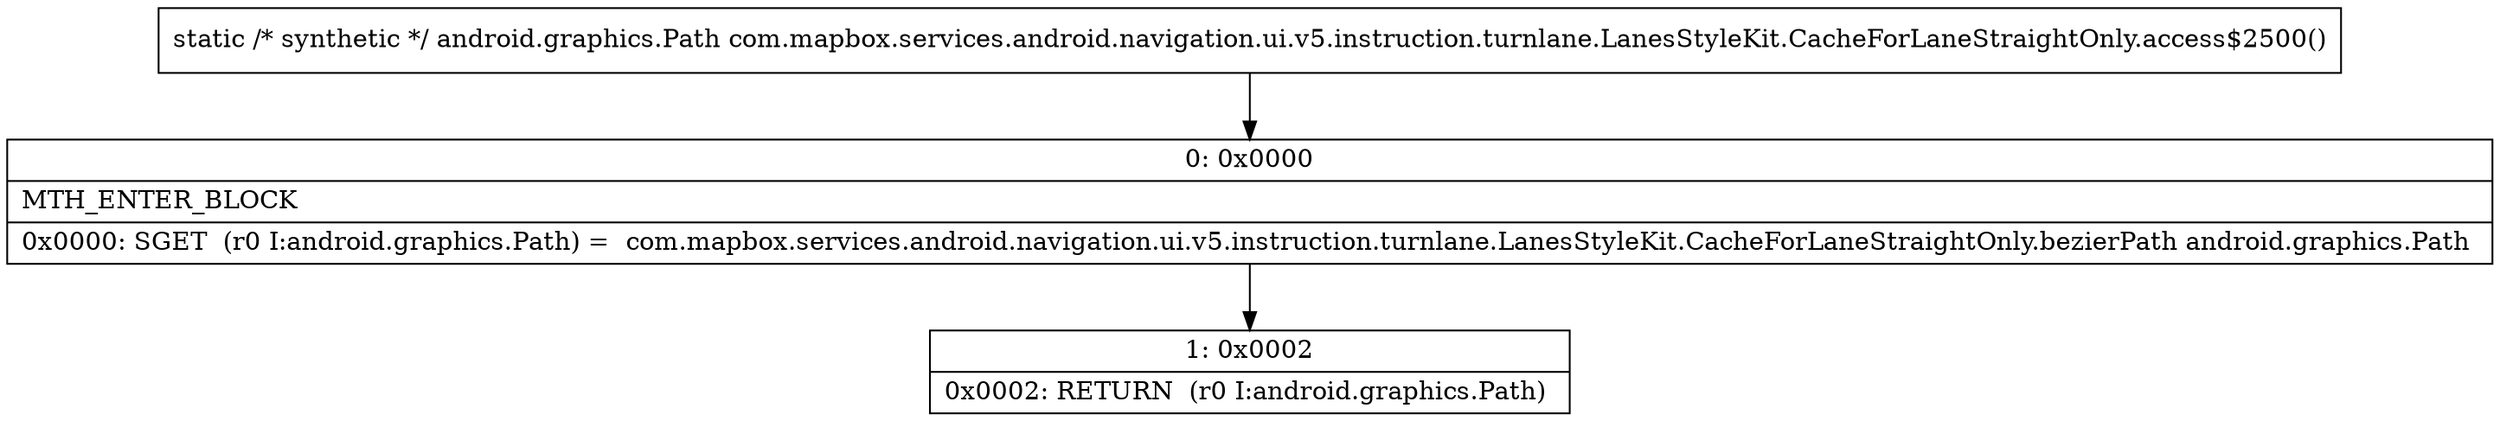 digraph "CFG forcom.mapbox.services.android.navigation.ui.v5.instruction.turnlane.LanesStyleKit.CacheForLaneStraightOnly.access$2500()Landroid\/graphics\/Path;" {
Node_0 [shape=record,label="{0\:\ 0x0000|MTH_ENTER_BLOCK\l|0x0000: SGET  (r0 I:android.graphics.Path) =  com.mapbox.services.android.navigation.ui.v5.instruction.turnlane.LanesStyleKit.CacheForLaneStraightOnly.bezierPath android.graphics.Path \l}"];
Node_1 [shape=record,label="{1\:\ 0x0002|0x0002: RETURN  (r0 I:android.graphics.Path) \l}"];
MethodNode[shape=record,label="{static \/* synthetic *\/ android.graphics.Path com.mapbox.services.android.navigation.ui.v5.instruction.turnlane.LanesStyleKit.CacheForLaneStraightOnly.access$2500() }"];
MethodNode -> Node_0;
Node_0 -> Node_1;
}

